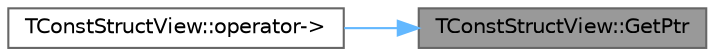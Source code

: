 digraph "TConstStructView::GetPtr"
{
 // INTERACTIVE_SVG=YES
 // LATEX_PDF_SIZE
  bgcolor="transparent";
  edge [fontname=Helvetica,fontsize=10,labelfontname=Helvetica,labelfontsize=10];
  node [fontname=Helvetica,fontsize=10,shape=box,height=0.2,width=0.4];
  rankdir="RL";
  Node1 [id="Node000001",label="TConstStructView::GetPtr",height=0.2,width=0.4,color="gray40", fillcolor="grey60", style="filled", fontcolor="black",tooltip="Returns const pointer to the struct, or nullptr if cast is not valid."];
  Node1 -> Node2 [id="edge1_Node000001_Node000002",dir="back",color="steelblue1",style="solid",tooltip=" "];
  Node2 [id="Node000002",label="TConstStructView::operator-\>",height=0.2,width=0.4,color="grey40", fillcolor="white", style="filled",URL="$d3/db1/structTConstStructView.html#a8e052f4ce485ab8888eaf5462d663bf4",tooltip="Simplified accessor for members of the guaranteed minimum structure type."];
}
